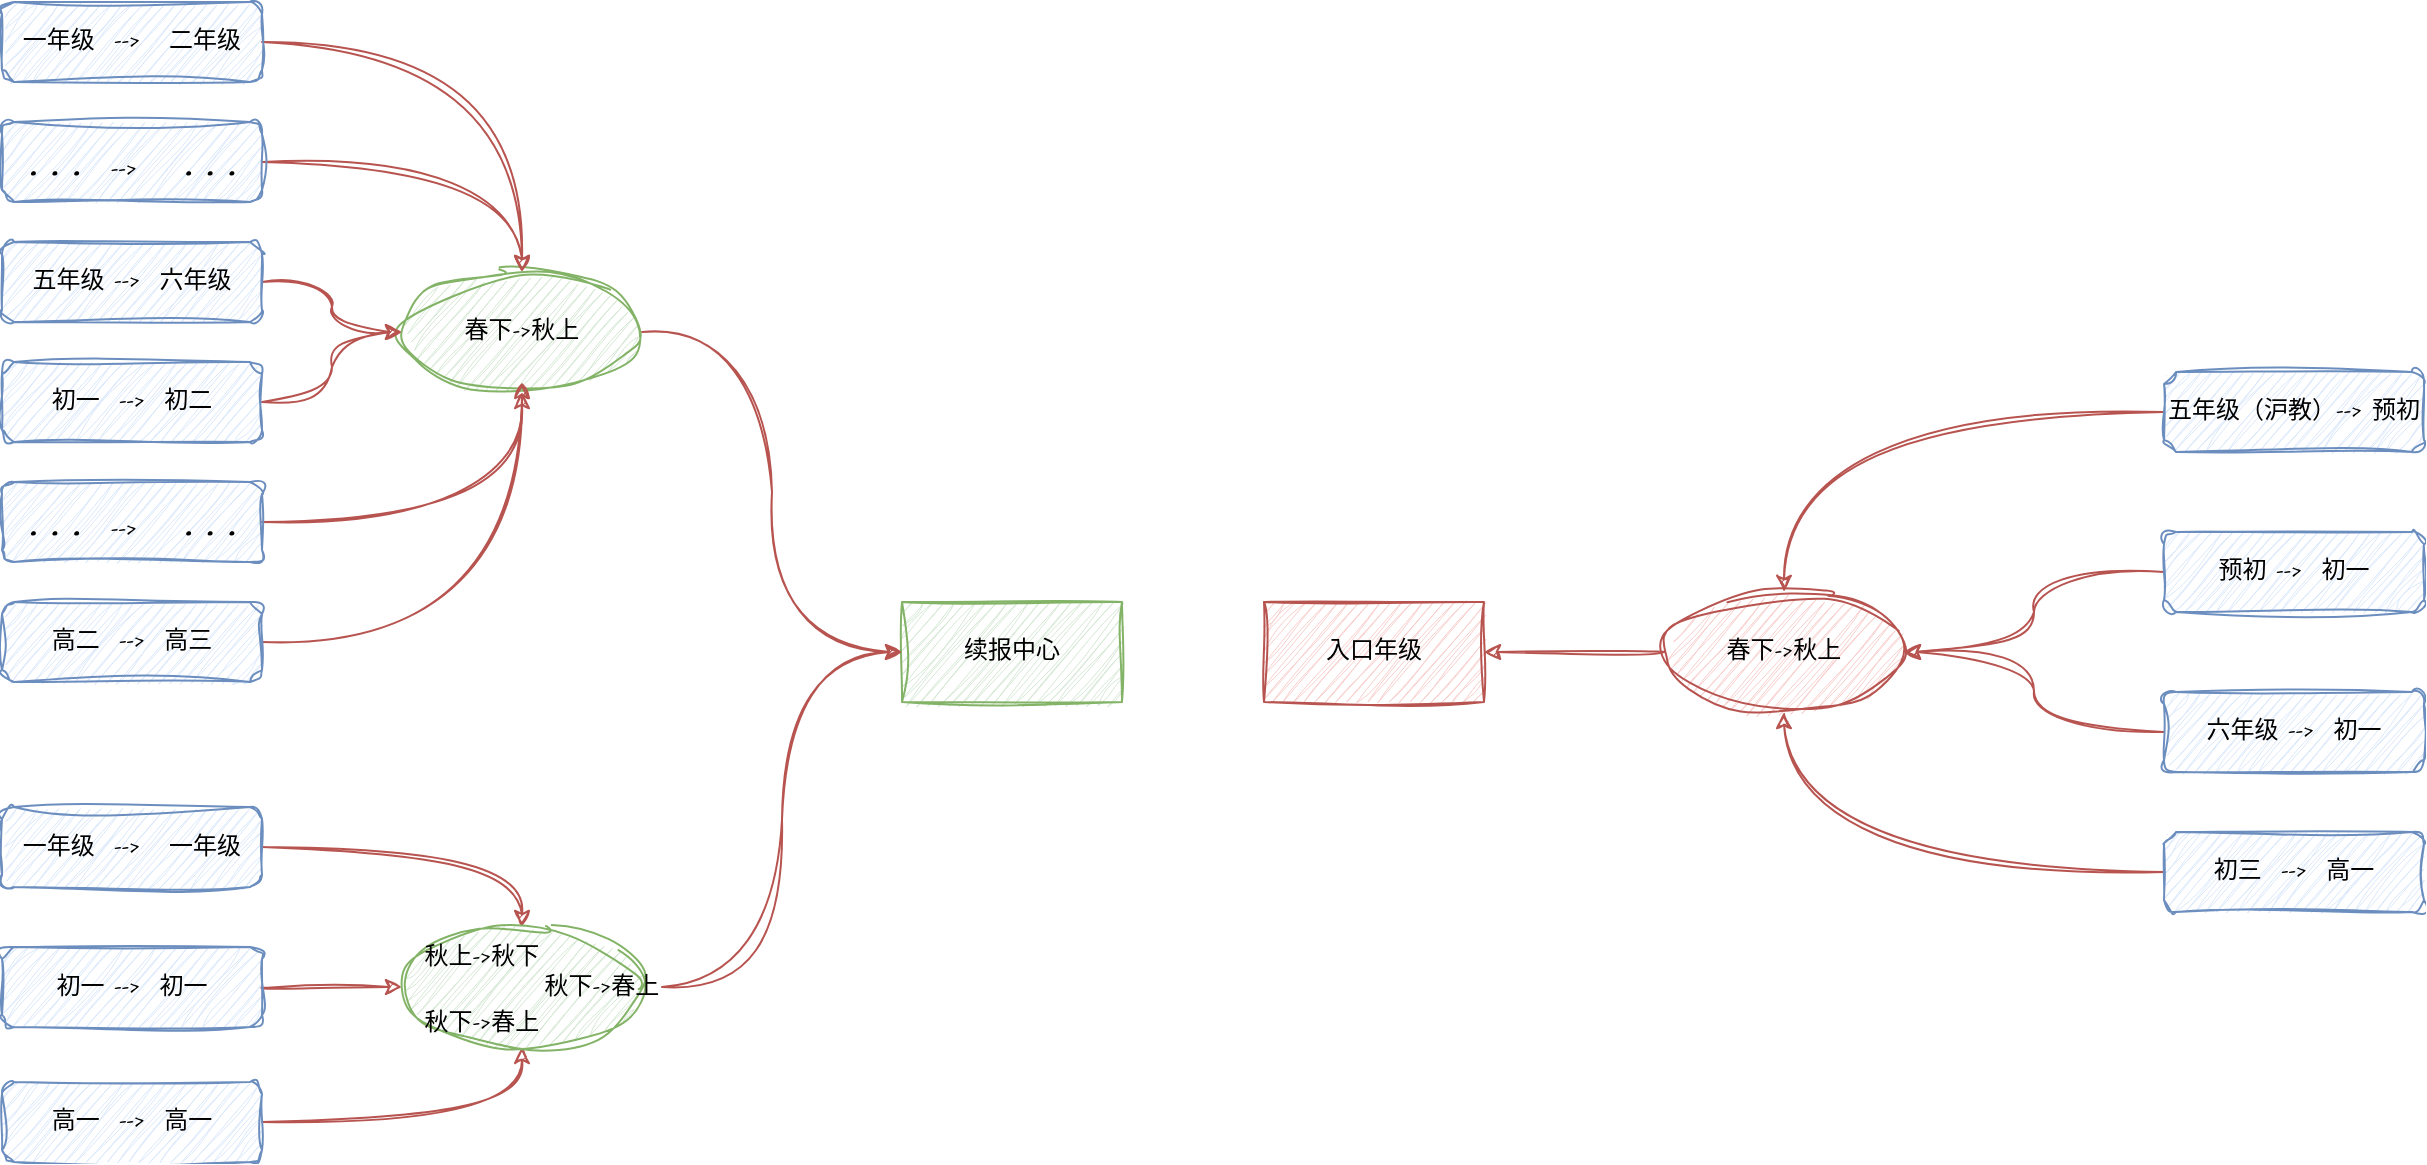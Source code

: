 <mxfile version="24.6.0" type="github">
  <diagram name="第 1 页" id="EPmT9p0vFhYX_5Em00nD">
    <mxGraphModel dx="1442" dy="653" grid="1" gridSize="10" guides="1" tooltips="1" connect="1" arrows="1" fold="1" page="1" pageScale="1" pageWidth="3000" pageHeight="2000" math="0" shadow="0">
      <root>
        <mxCell id="0" />
        <mxCell id="1" parent="0" />
        <mxCell id="UlITq4M4jjIVMqGTHfjL-1" value="续报中心" style="rounded=0;whiteSpace=wrap;html=1;sketch=1;hachureGap=4;jiggle=2;curveFitting=1;fontFamily=Architects Daughter;fontSource=https%3A%2F%2Ffonts.googleapis.com%2Fcss%3Ffamily%3DArchitects%2BDaughter;fillColor=#d5e8d4;strokeColor=#82b366;" vertex="1" parent="1">
          <mxGeometry x="749" y="470" width="110" height="50" as="geometry" />
        </mxCell>
        <mxCell id="UlITq4M4jjIVMqGTHfjL-2" value="入口年级" style="rounded=0;whiteSpace=wrap;html=1;sketch=1;hachureGap=4;jiggle=2;curveFitting=1;fontFamily=Architects Daughter;fontSource=https%3A%2F%2Ffonts.googleapis.com%2Fcss%3Ffamily%3DArchitects%2BDaughter;fillColor=#f8cecc;strokeColor=#b85450;" vertex="1" parent="1">
          <mxGeometry x="930" y="470" width="110" height="50" as="geometry" />
        </mxCell>
        <mxCell id="UlITq4M4jjIVMqGTHfjL-61" style="edgeStyle=orthogonalEdgeStyle;curved=1;rounded=0;sketch=1;hachureGap=4;jiggle=2;curveFitting=1;orthogonalLoop=1;jettySize=auto;html=1;exitX=0;exitY=0.5;exitDx=0;exitDy=0;entryX=1;entryY=0.5;entryDx=0;entryDy=0;fontFamily=Architects Daughter;fontSource=https%3A%2F%2Ffonts.googleapis.com%2Fcss%3Ffamily%3DArchitects%2BDaughter;fillColor=#f8cecc;strokeColor=#b85450;" edge="1" parent="1" source="UlITq4M4jjIVMqGTHfjL-3" target="UlITq4M4jjIVMqGTHfjL-2">
          <mxGeometry relative="1" as="geometry" />
        </mxCell>
        <mxCell id="UlITq4M4jjIVMqGTHfjL-3" value="春下-&amp;gt;秋上" style="ellipse;whiteSpace=wrap;html=1;sketch=1;hachureGap=4;jiggle=2;curveFitting=1;fontFamily=Architects Daughter;fontSource=https%3A%2F%2Ffonts.googleapis.com%2Fcss%3Ffamily%3DArchitects%2BDaughter;fillColor=#f8cecc;strokeColor=#b85450;" vertex="1" parent="1">
          <mxGeometry x="1130" y="465" width="120" height="60" as="geometry" />
        </mxCell>
        <mxCell id="UlITq4M4jjIVMqGTHfjL-64" style="edgeStyle=orthogonalEdgeStyle;curved=1;rounded=0;sketch=1;hachureGap=4;jiggle=2;curveFitting=1;orthogonalLoop=1;jettySize=auto;html=1;exitX=0;exitY=0.5;exitDx=0;exitDy=0;entryX=0.5;entryY=0;entryDx=0;entryDy=0;fontFamily=Architects Daughter;fontSource=https%3A%2F%2Ffonts.googleapis.com%2Fcss%3Ffamily%3DArchitects%2BDaughter;fillColor=#f8cecc;strokeColor=#b85450;" edge="1" parent="1" source="UlITq4M4jjIVMqGTHfjL-5" target="UlITq4M4jjIVMqGTHfjL-3">
          <mxGeometry relative="1" as="geometry" />
        </mxCell>
        <mxCell id="UlITq4M4jjIVMqGTHfjL-5" value="五年级（沪教）--&amp;gt; 预初" style="rounded=1;whiteSpace=wrap;html=1;sketch=1;hachureGap=4;jiggle=2;curveFitting=1;fontFamily=Architects Daughter;fontSource=https%3A%2F%2Ffonts.googleapis.com%2Fcss%3Ffamily%3DArchitects%2BDaughter;fillColor=#dae8fc;strokeColor=#6c8ebf;" vertex="1" parent="1">
          <mxGeometry x="1380" y="355" width="130" height="40" as="geometry" />
        </mxCell>
        <mxCell id="UlITq4M4jjIVMqGTHfjL-63" style="edgeStyle=orthogonalEdgeStyle;curved=1;rounded=0;sketch=1;hachureGap=4;jiggle=2;curveFitting=1;orthogonalLoop=1;jettySize=auto;html=1;exitX=0;exitY=0.5;exitDx=0;exitDy=0;fontFamily=Architects Daughter;fontSource=https%3A%2F%2Ffonts.googleapis.com%2Fcss%3Ffamily%3DArchitects%2BDaughter;fillColor=#f8cecc;strokeColor=#b85450;" edge="1" parent="1" source="UlITq4M4jjIVMqGTHfjL-6" target="UlITq4M4jjIVMqGTHfjL-3">
          <mxGeometry relative="1" as="geometry" />
        </mxCell>
        <mxCell id="UlITq4M4jjIVMqGTHfjL-6" value="初三&amp;nbsp; --&amp;gt;&amp;nbsp; 高一" style="rounded=1;whiteSpace=wrap;html=1;sketch=1;hachureGap=4;jiggle=2;curveFitting=1;fontFamily=Architects Daughter;fontSource=https%3A%2F%2Ffonts.googleapis.com%2Fcss%3Ffamily%3DArchitects%2BDaughter;fillColor=#dae8fc;strokeColor=#6c8ebf;" vertex="1" parent="1">
          <mxGeometry x="1380" y="585" width="130" height="40" as="geometry" />
        </mxCell>
        <mxCell id="UlITq4M4jjIVMqGTHfjL-65" style="edgeStyle=orthogonalEdgeStyle;curved=1;rounded=0;sketch=1;hachureGap=4;jiggle=2;curveFitting=1;orthogonalLoop=1;jettySize=auto;html=1;exitX=0;exitY=0.5;exitDx=0;exitDy=0;entryX=1;entryY=0.5;entryDx=0;entryDy=0;fontFamily=Architects Daughter;fontSource=https%3A%2F%2Ffonts.googleapis.com%2Fcss%3Ffamily%3DArchitects%2BDaughter;fillColor=#f8cecc;strokeColor=#b85450;" edge="1" parent="1" source="UlITq4M4jjIVMqGTHfjL-7" target="UlITq4M4jjIVMqGTHfjL-3">
          <mxGeometry relative="1" as="geometry" />
        </mxCell>
        <mxCell id="UlITq4M4jjIVMqGTHfjL-7" value="预初 --&amp;gt;&amp;nbsp; 初一" style="rounded=1;whiteSpace=wrap;html=1;sketch=1;hachureGap=4;jiggle=2;curveFitting=1;fontFamily=Architects Daughter;fontSource=https%3A%2F%2Ffonts.googleapis.com%2Fcss%3Ffamily%3DArchitects%2BDaughter;fillColor=#dae8fc;strokeColor=#6c8ebf;" vertex="1" parent="1">
          <mxGeometry x="1380" y="435" width="130" height="40" as="geometry" />
        </mxCell>
        <mxCell id="UlITq4M4jjIVMqGTHfjL-50" style="edgeStyle=orthogonalEdgeStyle;curved=1;rounded=0;sketch=1;hachureGap=4;jiggle=2;curveFitting=1;orthogonalLoop=1;jettySize=auto;html=1;exitX=1;exitY=0.5;exitDx=0;exitDy=0;entryX=0;entryY=0.5;entryDx=0;entryDy=0;fontFamily=Architects Daughter;fontSource=https%3A%2F%2Ffonts.googleapis.com%2Fcss%3Ffamily%3DArchitects%2BDaughter;fillColor=#f8cecc;strokeColor=#b85450;" edge="1" parent="1" source="UlITq4M4jjIVMqGTHfjL-15" target="UlITq4M4jjIVMqGTHfjL-1">
          <mxGeometry relative="1" as="geometry" />
        </mxCell>
        <mxCell id="UlITq4M4jjIVMqGTHfjL-15" value="春下-&amp;gt;秋上" style="ellipse;whiteSpace=wrap;html=1;sketch=1;hachureGap=4;jiggle=2;curveFitting=1;fontFamily=Architects Daughter;fontSource=https%3A%2F%2Ffonts.googleapis.com%2Fcss%3Ffamily%3DArchitects%2BDaughter;fillColor=#d5e8d4;strokeColor=#82b366;" vertex="1" parent="1">
          <mxGeometry x="499" y="305" width="120" height="60" as="geometry" />
        </mxCell>
        <mxCell id="UlITq4M4jjIVMqGTHfjL-16" style="edgeStyle=orthogonalEdgeStyle;rounded=0;sketch=1;hachureGap=4;jiggle=2;curveFitting=1;orthogonalLoop=1;jettySize=auto;html=1;exitX=1;exitY=0.5;exitDx=0;exitDy=0;fontFamily=Architects Daughter;fontSource=https%3A%2F%2Ffonts.googleapis.com%2Fcss%3Ffamily%3DArchitects%2BDaughter;curved=1;fillColor=#f8cecc;strokeColor=#b85450;" edge="1" parent="1" source="UlITq4M4jjIVMqGTHfjL-17" target="UlITq4M4jjIVMqGTHfjL-15">
          <mxGeometry relative="1" as="geometry" />
        </mxCell>
        <mxCell id="UlITq4M4jjIVMqGTHfjL-17" value="一年级&amp;nbsp; --&amp;gt;&amp;nbsp; &amp;nbsp;二年级" style="rounded=1;whiteSpace=wrap;html=1;sketch=1;hachureGap=4;jiggle=2;curveFitting=1;fontFamily=Architects Daughter;fontSource=https%3A%2F%2Ffonts.googleapis.com%2Fcss%3Ffamily%3DArchitects%2BDaughter;fillColor=#dae8fc;strokeColor=#6c8ebf;" vertex="1" parent="1">
          <mxGeometry x="299" y="170" width="130" height="40" as="geometry" />
        </mxCell>
        <mxCell id="UlITq4M4jjIVMqGTHfjL-34" style="edgeStyle=orthogonalEdgeStyle;curved=1;rounded=0;sketch=1;hachureGap=4;jiggle=2;curveFitting=1;orthogonalLoop=1;jettySize=auto;html=1;exitX=1;exitY=0.5;exitDx=0;exitDy=0;fontFamily=Architects Daughter;fontSource=https%3A%2F%2Ffonts.googleapis.com%2Fcss%3Ffamily%3DArchitects%2BDaughter;fillColor=#f8cecc;strokeColor=#b85450;" edge="1" parent="1" source="UlITq4M4jjIVMqGTHfjL-19" target="UlITq4M4jjIVMqGTHfjL-15">
          <mxGeometry relative="1" as="geometry" />
        </mxCell>
        <mxCell id="UlITq4M4jjIVMqGTHfjL-19" value="初一&amp;nbsp; --&amp;gt;&amp;nbsp; 初二" style="rounded=1;whiteSpace=wrap;html=1;sketch=1;hachureGap=4;jiggle=2;curveFitting=1;fontFamily=Architects Daughter;fontSource=https%3A%2F%2Ffonts.googleapis.com%2Fcss%3Ffamily%3DArchitects%2BDaughter;fillColor=#dae8fc;strokeColor=#6c8ebf;" vertex="1" parent="1">
          <mxGeometry x="299" y="350" width="130" height="40" as="geometry" />
        </mxCell>
        <mxCell id="UlITq4M4jjIVMqGTHfjL-33" style="edgeStyle=orthogonalEdgeStyle;curved=1;rounded=0;sketch=1;hachureGap=4;jiggle=2;curveFitting=1;orthogonalLoop=1;jettySize=auto;html=1;exitX=1;exitY=0.5;exitDx=0;exitDy=0;fontFamily=Architects Daughter;fontSource=https%3A%2F%2Ffonts.googleapis.com%2Fcss%3Ffamily%3DArchitects%2BDaughter;fillColor=#f8cecc;strokeColor=#b85450;" edge="1" parent="1" source="UlITq4M4jjIVMqGTHfjL-21" target="UlITq4M4jjIVMqGTHfjL-15">
          <mxGeometry relative="1" as="geometry" />
        </mxCell>
        <mxCell id="UlITq4M4jjIVMqGTHfjL-21" value="五年级 --&amp;gt;&amp;nbsp; 六年级" style="rounded=1;whiteSpace=wrap;html=1;sketch=1;hachureGap=4;jiggle=2;curveFitting=1;fontFamily=Architects Daughter;fontSource=https%3A%2F%2Ffonts.googleapis.com%2Fcss%3Ffamily%3DArchitects%2BDaughter;fillColor=#dae8fc;strokeColor=#6c8ebf;" vertex="1" parent="1">
          <mxGeometry x="299" y="290" width="130" height="40" as="geometry" />
        </mxCell>
        <mxCell id="UlITq4M4jjIVMqGTHfjL-32" style="edgeStyle=orthogonalEdgeStyle;curved=1;rounded=0;sketch=1;hachureGap=4;jiggle=2;curveFitting=1;orthogonalLoop=1;jettySize=auto;html=1;exitX=1;exitY=0.5;exitDx=0;exitDy=0;fontFamily=Architects Daughter;fontSource=https%3A%2F%2Ffonts.googleapis.com%2Fcss%3Ffamily%3DArchitects%2BDaughter;fillColor=#f8cecc;strokeColor=#b85450;" edge="1" parent="1" source="UlITq4M4jjIVMqGTHfjL-25">
          <mxGeometry relative="1" as="geometry">
            <mxPoint x="559" y="360" as="targetPoint" />
          </mxGeometry>
        </mxCell>
        <mxCell id="UlITq4M4jjIVMqGTHfjL-25" value="高二&amp;nbsp; --&amp;gt;&amp;nbsp; 高三" style="rounded=1;whiteSpace=wrap;html=1;sketch=1;hachureGap=4;jiggle=2;curveFitting=1;fontFamily=Architects Daughter;fontSource=https%3A%2F%2Ffonts.googleapis.com%2Fcss%3Ffamily%3DArchitects%2BDaughter;fillColor=#dae8fc;strokeColor=#6c8ebf;" vertex="1" parent="1">
          <mxGeometry x="299" y="470" width="130" height="40" as="geometry" />
        </mxCell>
        <mxCell id="UlITq4M4jjIVMqGTHfjL-30" style="edgeStyle=orthogonalEdgeStyle;curved=1;rounded=0;sketch=1;hachureGap=4;jiggle=2;curveFitting=1;orthogonalLoop=1;jettySize=auto;html=1;exitX=1;exitY=0.5;exitDx=0;exitDy=0;fontFamily=Architects Daughter;fontSource=https%3A%2F%2Ffonts.googleapis.com%2Fcss%3Ffamily%3DArchitects%2BDaughter;fillColor=#f8cecc;strokeColor=#b85450;" edge="1" parent="1" source="UlITq4M4jjIVMqGTHfjL-27" target="UlITq4M4jjIVMqGTHfjL-15">
          <mxGeometry relative="1" as="geometry" />
        </mxCell>
        <mxCell id="UlITq4M4jjIVMqGTHfjL-27" value="&lt;font style=&quot;&quot;&gt;&lt;b style=&quot;font-size: 20px;&quot;&gt;. . .&amp;nbsp; &lt;/b&gt;&lt;font style=&quot;font-size: 12px;&quot;&gt;--&amp;gt;&lt;/font&gt;&lt;b style=&quot;font-size: 20px;&quot;&gt;&amp;nbsp; &amp;nbsp;. . .&lt;/b&gt;&lt;/font&gt;" style="rounded=1;whiteSpace=wrap;html=1;sketch=1;hachureGap=4;jiggle=2;curveFitting=1;fontFamily=Architects Daughter;fontSource=https%3A%2F%2Ffonts.googleapis.com%2Fcss%3Ffamily%3DArchitects%2BDaughter;fillColor=#dae8fc;strokeColor=#6c8ebf;" vertex="1" parent="1">
          <mxGeometry x="299" y="230" width="130" height="40" as="geometry" />
        </mxCell>
        <mxCell id="UlITq4M4jjIVMqGTHfjL-31" style="edgeStyle=orthogonalEdgeStyle;curved=1;rounded=0;sketch=1;hachureGap=4;jiggle=2;curveFitting=1;orthogonalLoop=1;jettySize=auto;html=1;exitX=1;exitY=0.5;exitDx=0;exitDy=0;fontFamily=Architects Daughter;fontSource=https%3A%2F%2Ffonts.googleapis.com%2Fcss%3Ffamily%3DArchitects%2BDaughter;fillColor=#f8cecc;strokeColor=#b85450;" edge="1" parent="1" source="UlITq4M4jjIVMqGTHfjL-29" target="UlITq4M4jjIVMqGTHfjL-15">
          <mxGeometry relative="1" as="geometry" />
        </mxCell>
        <mxCell id="UlITq4M4jjIVMqGTHfjL-29" value="&lt;font style=&quot;&quot;&gt;&lt;b style=&quot;font-size: 20px;&quot;&gt;. . .&amp;nbsp; &lt;/b&gt;&lt;font style=&quot;font-size: 12px;&quot;&gt;--&amp;gt;&lt;/font&gt;&lt;b style=&quot;font-size: 20px;&quot;&gt;&amp;nbsp; &amp;nbsp;. . .&lt;/b&gt;&lt;/font&gt;" style="rounded=1;whiteSpace=wrap;html=1;sketch=1;hachureGap=4;jiggle=2;curveFitting=1;fontFamily=Architects Daughter;fontSource=https%3A%2F%2Ffonts.googleapis.com%2Fcss%3Ffamily%3DArchitects%2BDaughter;fillColor=#dae8fc;strokeColor=#6c8ebf;" vertex="1" parent="1">
          <mxGeometry x="299" y="410" width="130" height="40" as="geometry" />
        </mxCell>
        <mxCell id="UlITq4M4jjIVMqGTHfjL-42" style="edgeStyle=orthogonalEdgeStyle;curved=1;rounded=0;sketch=1;hachureGap=4;jiggle=2;curveFitting=1;orthogonalLoop=1;jettySize=auto;html=1;exitX=1;exitY=0.5;exitDx=0;exitDy=0;fontFamily=Architects Daughter;fontSource=https%3A%2F%2Ffonts.googleapis.com%2Fcss%3Ffamily%3DArchitects%2BDaughter;fillColor=#f8cecc;strokeColor=#b85450;" edge="1" parent="1" source="UlITq4M4jjIVMqGTHfjL-35" target="UlITq4M4jjIVMqGTHfjL-41">
          <mxGeometry relative="1" as="geometry" />
        </mxCell>
        <mxCell id="UlITq4M4jjIVMqGTHfjL-35" value="一年级&amp;nbsp; --&amp;gt;&amp;nbsp; &amp;nbsp;一年级" style="rounded=1;whiteSpace=wrap;html=1;sketch=1;hachureGap=4;jiggle=2;curveFitting=1;fontFamily=Architects Daughter;fontSource=https%3A%2F%2Ffonts.googleapis.com%2Fcss%3Ffamily%3DArchitects%2BDaughter;fillColor=#dae8fc;strokeColor=#6c8ebf;" vertex="1" parent="1">
          <mxGeometry x="299" y="572.5" width="130" height="40" as="geometry" />
        </mxCell>
        <mxCell id="UlITq4M4jjIVMqGTHfjL-43" style="edgeStyle=orthogonalEdgeStyle;curved=1;rounded=0;sketch=1;hachureGap=4;jiggle=2;curveFitting=1;orthogonalLoop=1;jettySize=auto;html=1;exitX=1;exitY=0.5;exitDx=0;exitDy=0;entryX=0.5;entryY=1;entryDx=0;entryDy=0;fontFamily=Architects Daughter;fontSource=https%3A%2F%2Ffonts.googleapis.com%2Fcss%3Ffamily%3DArchitects%2BDaughter;fillColor=#f8cecc;strokeColor=#b85450;" edge="1" parent="1" source="UlITq4M4jjIVMqGTHfjL-36" target="UlITq4M4jjIVMqGTHfjL-41">
          <mxGeometry relative="1" as="geometry" />
        </mxCell>
        <mxCell id="UlITq4M4jjIVMqGTHfjL-36" value="高一&amp;nbsp; --&amp;gt;&amp;nbsp; 高一" style="rounded=1;whiteSpace=wrap;html=1;sketch=1;hachureGap=4;jiggle=2;curveFitting=1;fontFamily=Architects Daughter;fontSource=https%3A%2F%2Ffonts.googleapis.com%2Fcss%3Ffamily%3DArchitects%2BDaughter;fillColor=#dae8fc;strokeColor=#6c8ebf;" vertex="1" parent="1">
          <mxGeometry x="299" y="710" width="130" height="40" as="geometry" />
        </mxCell>
        <mxCell id="UlITq4M4jjIVMqGTHfjL-44" style="edgeStyle=orthogonalEdgeStyle;curved=1;rounded=0;sketch=1;hachureGap=4;jiggle=2;curveFitting=1;orthogonalLoop=1;jettySize=auto;html=1;exitX=1;exitY=0.5;exitDx=0;exitDy=0;fontFamily=Architects Daughter;fontSource=https%3A%2F%2Ffonts.googleapis.com%2Fcss%3Ffamily%3DArchitects%2BDaughter;fillColor=#f8cecc;strokeColor=#b85450;" edge="1" parent="1" source="UlITq4M4jjIVMqGTHfjL-37" target="UlITq4M4jjIVMqGTHfjL-41">
          <mxGeometry relative="1" as="geometry" />
        </mxCell>
        <mxCell id="UlITq4M4jjIVMqGTHfjL-37" value="初一 --&amp;gt;&amp;nbsp; 初一" style="rounded=1;whiteSpace=wrap;html=1;sketch=1;hachureGap=4;jiggle=2;curveFitting=1;fontFamily=Architects Daughter;fontSource=https%3A%2F%2Ffonts.googleapis.com%2Fcss%3Ffamily%3DArchitects%2BDaughter;fillColor=#dae8fc;strokeColor=#6c8ebf;" vertex="1" parent="1">
          <mxGeometry x="299" y="642.5" width="130" height="40" as="geometry" />
        </mxCell>
        <mxCell id="UlITq4M4jjIVMqGTHfjL-41" value="" style="ellipse;whiteSpace=wrap;html=1;sketch=1;hachureGap=4;jiggle=2;curveFitting=1;fontFamily=Architects Daughter;fontSource=https%3A%2F%2Ffonts.googleapis.com%2Fcss%3Ffamily%3DArchitects%2BDaughter;fillColor=#d5e8d4;strokeColor=#82b366;" vertex="1" parent="1">
          <mxGeometry x="499" y="632.5" width="120" height="60" as="geometry" />
        </mxCell>
        <mxCell id="UlITq4M4jjIVMqGTHfjL-46" value="秋上-&amp;gt;秋下" style="text;html=1;align=center;verticalAlign=middle;whiteSpace=wrap;rounded=0;fontFamily=Architects Daughter;fontSource=https%3A%2F%2Ffonts.googleapis.com%2Fcss%3Ffamily%3DArchitects%2BDaughter;" vertex="1" parent="1">
          <mxGeometry x="509" y="632.5" width="60" height="30" as="geometry" />
        </mxCell>
        <mxCell id="UlITq4M4jjIVMqGTHfjL-49" style="edgeStyle=orthogonalEdgeStyle;curved=1;rounded=0;sketch=1;hachureGap=4;jiggle=2;curveFitting=1;orthogonalLoop=1;jettySize=auto;html=1;exitX=1;exitY=0.5;exitDx=0;exitDy=0;entryX=0;entryY=0.5;entryDx=0;entryDy=0;fontFamily=Architects Daughter;fontSource=https%3A%2F%2Ffonts.googleapis.com%2Fcss%3Ffamily%3DArchitects%2BDaughter;fillColor=#f8cecc;strokeColor=#b85450;" edge="1" parent="1" source="UlITq4M4jjIVMqGTHfjL-47" target="UlITq4M4jjIVMqGTHfjL-1">
          <mxGeometry relative="1" as="geometry" />
        </mxCell>
        <mxCell id="UlITq4M4jjIVMqGTHfjL-47" value="秋下-&amp;gt;春上" style="text;html=1;align=center;verticalAlign=middle;whiteSpace=wrap;rounded=0;fontFamily=Architects Daughter;fontSource=https%3A%2F%2Ffonts.googleapis.com%2Fcss%3Ffamily%3DArchitects%2BDaughter;" vertex="1" parent="1">
          <mxGeometry x="569" y="647.5" width="60" height="30" as="geometry" />
        </mxCell>
        <mxCell id="UlITq4M4jjIVMqGTHfjL-48" value="秋下-&amp;gt;春上" style="text;html=1;align=center;verticalAlign=middle;whiteSpace=wrap;rounded=0;fontFamily=Architects Daughter;fontSource=https%3A%2F%2Ffonts.googleapis.com%2Fcss%3Ffamily%3DArchitects%2BDaughter;" vertex="1" parent="1">
          <mxGeometry x="509" y="666.25" width="60" height="30" as="geometry" />
        </mxCell>
        <mxCell id="UlITq4M4jjIVMqGTHfjL-66" style="edgeStyle=orthogonalEdgeStyle;curved=1;rounded=0;sketch=1;hachureGap=4;jiggle=2;curveFitting=1;orthogonalLoop=1;jettySize=auto;html=1;exitX=0;exitY=0.5;exitDx=0;exitDy=0;entryX=1;entryY=0.5;entryDx=0;entryDy=0;fontFamily=Architects Daughter;fontSource=https%3A%2F%2Ffonts.googleapis.com%2Fcss%3Ffamily%3DArchitects%2BDaughter;fillColor=#f8cecc;strokeColor=#b85450;" edge="1" parent="1" source="UlITq4M4jjIVMqGTHfjL-53" target="UlITq4M4jjIVMqGTHfjL-3">
          <mxGeometry relative="1" as="geometry" />
        </mxCell>
        <mxCell id="UlITq4M4jjIVMqGTHfjL-53" value="六年级 --&amp;gt;&amp;nbsp; 初一" style="rounded=1;whiteSpace=wrap;html=1;sketch=1;hachureGap=4;jiggle=2;curveFitting=1;fontFamily=Architects Daughter;fontSource=https%3A%2F%2Ffonts.googleapis.com%2Fcss%3Ffamily%3DArchitects%2BDaughter;fillColor=#dae8fc;strokeColor=#6c8ebf;" vertex="1" parent="1">
          <mxGeometry x="1380" y="515" width="130" height="40" as="geometry" />
        </mxCell>
      </root>
    </mxGraphModel>
  </diagram>
</mxfile>
